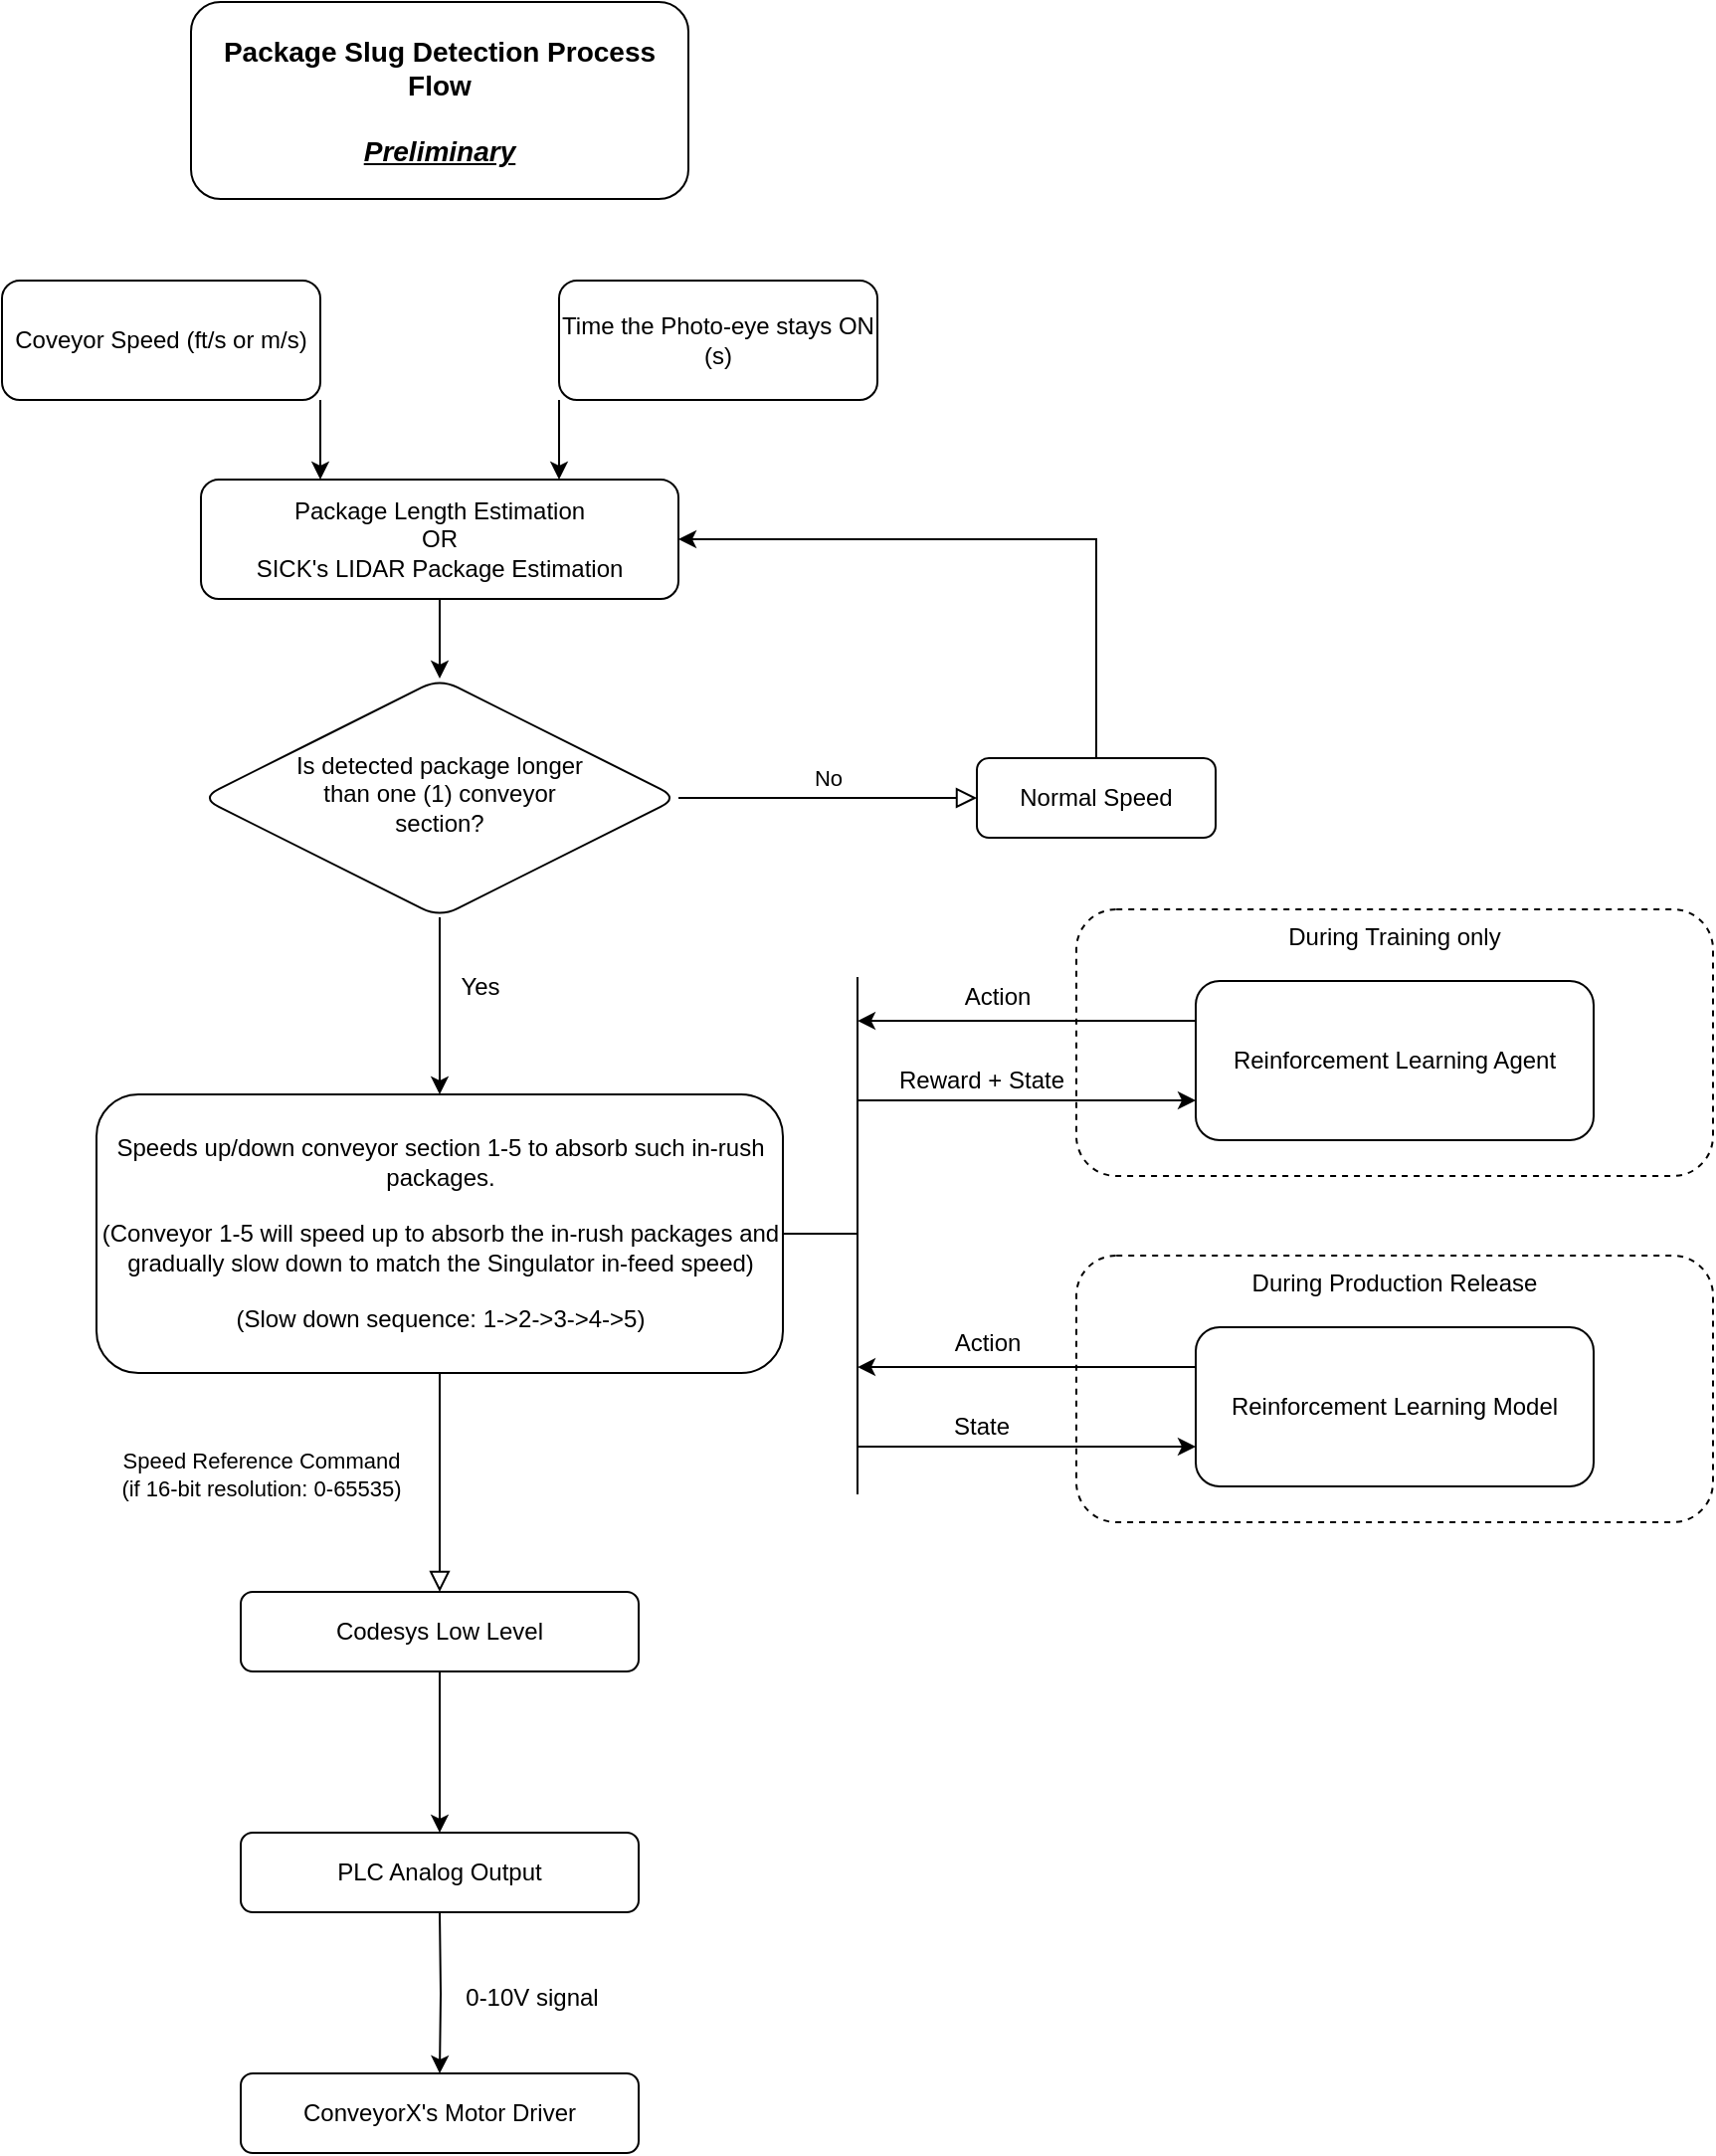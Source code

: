 <mxfile version="21.3.6" type="github">
  <diagram id="C5RBs43oDa-KdzZeNtuy" name="Page-1">
    <mxGraphModel dx="913" dy="1661" grid="1" gridSize="10" guides="1" tooltips="1" connect="1" arrows="1" fold="1" page="1" pageScale="1" pageWidth="827" pageHeight="1169" math="0" shadow="0">
      <root>
        <mxCell id="WIyWlLk6GJQsqaUBKTNV-0" />
        <mxCell id="WIyWlLk6GJQsqaUBKTNV-1" parent="WIyWlLk6GJQsqaUBKTNV-0" />
        <mxCell id="IPmdnVgpw8FMhHxxdNhb-17" value="During Training only" style="rounded=1;whiteSpace=wrap;html=1;dashed=1;labelPosition=center;verticalLabelPosition=middle;align=center;verticalAlign=top;" vertex="1" parent="WIyWlLk6GJQsqaUBKTNV-1">
          <mxGeometry x="540" y="436" width="320" height="134" as="geometry" />
        </mxCell>
        <mxCell id="WIyWlLk6GJQsqaUBKTNV-3" value="&lt;b&gt;&lt;font style=&quot;font-size: 14px;&quot;&gt;Package Slug Detection Process Flow&lt;br&gt;&lt;br&gt;&lt;/font&gt;&lt;/b&gt;&lt;div&gt;&lt;b&gt;&lt;font style=&quot;font-size: 14px;&quot;&gt;&lt;u&gt;&lt;i&gt;Preliminary&lt;/i&gt;&lt;/u&gt;&lt;/font&gt;&lt;/b&gt;&lt;/div&gt;" style="rounded=1;whiteSpace=wrap;html=1;fontSize=12;glass=0;strokeWidth=1;shadow=0;" parent="WIyWlLk6GJQsqaUBKTNV-1" vertex="1">
          <mxGeometry x="95" y="-20" width="250" height="99" as="geometry" />
        </mxCell>
        <mxCell id="WIyWlLk6GJQsqaUBKTNV-5" value="No" style="edgeStyle=orthogonalEdgeStyle;rounded=0;html=1;jettySize=auto;orthogonalLoop=1;fontSize=11;endArrow=block;endFill=0;endSize=8;strokeWidth=1;shadow=0;labelBackgroundColor=none;" parent="WIyWlLk6GJQsqaUBKTNV-1" source="WIyWlLk6GJQsqaUBKTNV-6" target="WIyWlLk6GJQsqaUBKTNV-7" edge="1">
          <mxGeometry y="10" relative="1" as="geometry">
            <mxPoint as="offset" />
          </mxGeometry>
        </mxCell>
        <mxCell id="IPmdnVgpw8FMhHxxdNhb-10" style="edgeStyle=orthogonalEdgeStyle;rounded=0;orthogonalLoop=1;jettySize=auto;html=1;entryX=0.5;entryY=0;entryDx=0;entryDy=0;" edge="1" parent="WIyWlLk6GJQsqaUBKTNV-1" source="WIyWlLk6GJQsqaUBKTNV-6" target="IPmdnVgpw8FMhHxxdNhb-13">
          <mxGeometry relative="1" as="geometry">
            <mxPoint x="220" y="510" as="targetPoint" />
          </mxGeometry>
        </mxCell>
        <mxCell id="WIyWlLk6GJQsqaUBKTNV-6" value="&lt;blockquote&gt;Is detected package longer than one (1) conveyor section?&lt;/blockquote&gt;" style="rhombus;whiteSpace=wrap;html=1;shadow=0;fontFamily=Helvetica;fontSize=12;align=center;strokeWidth=1;spacing=6;spacingTop=-4;rounded=1;" parent="WIyWlLk6GJQsqaUBKTNV-1" vertex="1">
          <mxGeometry x="100" y="320" width="240" height="120" as="geometry" />
        </mxCell>
        <mxCell id="IPmdnVgpw8FMhHxxdNhb-12" style="edgeStyle=orthogonalEdgeStyle;rounded=0;orthogonalLoop=1;jettySize=auto;html=1;entryX=1;entryY=0.5;entryDx=0;entryDy=0;" edge="1" parent="WIyWlLk6GJQsqaUBKTNV-1" source="WIyWlLk6GJQsqaUBKTNV-7" target="IPmdnVgpw8FMhHxxdNhb-6">
          <mxGeometry relative="1" as="geometry">
            <Array as="points">
              <mxPoint x="550" y="250" />
            </Array>
          </mxGeometry>
        </mxCell>
        <mxCell id="WIyWlLk6GJQsqaUBKTNV-7" value="Normal Speed" style="rounded=1;whiteSpace=wrap;html=1;fontSize=12;glass=0;strokeWidth=1;shadow=0;" parent="WIyWlLk6GJQsqaUBKTNV-1" vertex="1">
          <mxGeometry x="490" y="360" width="120" height="40" as="geometry" />
        </mxCell>
        <mxCell id="WIyWlLk6GJQsqaUBKTNV-8" value="Speed Reference Command &lt;br&gt;(if 16-bit resolution: 0-65535)" style="rounded=0;html=1;jettySize=auto;orthogonalLoop=1;fontSize=11;endArrow=block;endFill=0;endSize=8;strokeWidth=1;shadow=0;labelBackgroundColor=none;edgeStyle=orthogonalEdgeStyle;entryX=0.5;entryY=0;entryDx=0;entryDy=0;exitX=0.5;exitY=1;exitDx=0;exitDy=0;" parent="WIyWlLk6GJQsqaUBKTNV-1" source="IPmdnVgpw8FMhHxxdNhb-13" target="WIyWlLk6GJQsqaUBKTNV-11" edge="1">
          <mxGeometry x="-0.073" y="-90" relative="1" as="geometry">
            <mxPoint as="offset" />
            <mxPoint x="220" y="610" as="sourcePoint" />
            <mxPoint x="220" y="680" as="targetPoint" />
          </mxGeometry>
        </mxCell>
        <mxCell id="IPmdnVgpw8FMhHxxdNhb-37" style="edgeStyle=orthogonalEdgeStyle;rounded=0;orthogonalLoop=1;jettySize=auto;html=1;" edge="1" parent="WIyWlLk6GJQsqaUBKTNV-1" source="WIyWlLk6GJQsqaUBKTNV-11" target="IPmdnVgpw8FMhHxxdNhb-36">
          <mxGeometry relative="1" as="geometry" />
        </mxCell>
        <mxCell id="WIyWlLk6GJQsqaUBKTNV-11" value="Codesys Low Level" style="rounded=1;whiteSpace=wrap;html=1;fontSize=12;glass=0;strokeWidth=1;shadow=0;" parent="WIyWlLk6GJQsqaUBKTNV-1" vertex="1">
          <mxGeometry x="120" y="779" width="200" height="40" as="geometry" />
        </mxCell>
        <mxCell id="IPmdnVgpw8FMhHxxdNhb-8" style="edgeStyle=orthogonalEdgeStyle;rounded=0;orthogonalLoop=1;jettySize=auto;html=1;exitX=1;exitY=1;exitDx=0;exitDy=0;entryX=0.25;entryY=0;entryDx=0;entryDy=0;" edge="1" parent="WIyWlLk6GJQsqaUBKTNV-1" source="IPmdnVgpw8FMhHxxdNhb-1" target="IPmdnVgpw8FMhHxxdNhb-6">
          <mxGeometry relative="1" as="geometry" />
        </mxCell>
        <mxCell id="IPmdnVgpw8FMhHxxdNhb-1" value="Coveyor Speed (ft/s or m/s)" style="rounded=1;whiteSpace=wrap;html=1;fontSize=12;glass=0;strokeWidth=1;shadow=0;" vertex="1" parent="WIyWlLk6GJQsqaUBKTNV-1">
          <mxGeometry y="120" width="160" height="60" as="geometry" />
        </mxCell>
        <mxCell id="IPmdnVgpw8FMhHxxdNhb-7" style="edgeStyle=orthogonalEdgeStyle;rounded=0;orthogonalLoop=1;jettySize=auto;html=1;exitX=0;exitY=1;exitDx=0;exitDy=0;entryX=0.75;entryY=0;entryDx=0;entryDy=0;" edge="1" parent="WIyWlLk6GJQsqaUBKTNV-1" source="IPmdnVgpw8FMhHxxdNhb-2" target="IPmdnVgpw8FMhHxxdNhb-6">
          <mxGeometry relative="1" as="geometry" />
        </mxCell>
        <mxCell id="IPmdnVgpw8FMhHxxdNhb-2" value="Time the Photo-eye stays ON&lt;br&gt;(s)" style="rounded=1;whiteSpace=wrap;html=1;fontSize=12;glass=0;strokeWidth=1;shadow=0;" vertex="1" parent="WIyWlLk6GJQsqaUBKTNV-1">
          <mxGeometry x="280" y="120" width="160" height="60" as="geometry" />
        </mxCell>
        <mxCell id="IPmdnVgpw8FMhHxxdNhb-9" style="edgeStyle=orthogonalEdgeStyle;rounded=0;orthogonalLoop=1;jettySize=auto;html=1;exitX=0.5;exitY=1;exitDx=0;exitDy=0;" edge="1" parent="WIyWlLk6GJQsqaUBKTNV-1" source="IPmdnVgpw8FMhHxxdNhb-6" target="WIyWlLk6GJQsqaUBKTNV-6">
          <mxGeometry relative="1" as="geometry" />
        </mxCell>
        <mxCell id="IPmdnVgpw8FMhHxxdNhb-6" value="Package Length Estimation&lt;br&gt;OR&lt;br&gt;SICK&#39;s LIDAR Package Estimation" style="rounded=1;whiteSpace=wrap;html=1;fontSize=12;glass=0;strokeWidth=1;shadow=0;" vertex="1" parent="WIyWlLk6GJQsqaUBKTNV-1">
          <mxGeometry x="100" y="220" width="240" height="60" as="geometry" />
        </mxCell>
        <mxCell id="IPmdnVgpw8FMhHxxdNhb-11" value="Yes" style="text;html=1;align=center;verticalAlign=middle;resizable=0;points=[];autosize=1;strokeColor=none;fillColor=none;" vertex="1" parent="WIyWlLk6GJQsqaUBKTNV-1">
          <mxGeometry x="220" y="460" width="40" height="30" as="geometry" />
        </mxCell>
        <mxCell id="IPmdnVgpw8FMhHxxdNhb-13" value="Speeds up/down conveyor section 1-5 to absorb such in-rush packages.&lt;br&gt;&lt;br&gt;&lt;div&gt;(Conveyor 1-5 will speed up to absorb the in-rush packages and gradually slow down to match the Singulator in-feed speed)&lt;/div&gt;&lt;div&gt;&lt;br&gt;&lt;/div&gt;&lt;div&gt;(Slow down sequence: 1-&amp;gt;2-&amp;gt;3-&amp;gt;4-&amp;gt;5)&lt;br&gt;&lt;/div&gt;" style="rounded=1;whiteSpace=wrap;html=1;fontSize=12;glass=0;strokeWidth=1;shadow=0;" vertex="1" parent="WIyWlLk6GJQsqaUBKTNV-1">
          <mxGeometry x="47.5" y="529" width="345" height="140" as="geometry" />
        </mxCell>
        <mxCell id="IPmdnVgpw8FMhHxxdNhb-18" style="edgeStyle=orthogonalEdgeStyle;rounded=0;orthogonalLoop=1;jettySize=auto;html=1;exitX=0;exitY=0.25;exitDx=0;exitDy=0;" edge="1" parent="WIyWlLk6GJQsqaUBKTNV-1" source="IPmdnVgpw8FMhHxxdNhb-15">
          <mxGeometry relative="1" as="geometry">
            <mxPoint x="430" y="492.053" as="targetPoint" />
          </mxGeometry>
        </mxCell>
        <mxCell id="IPmdnVgpw8FMhHxxdNhb-20" style="edgeStyle=orthogonalEdgeStyle;rounded=0;orthogonalLoop=1;jettySize=auto;html=1;exitX=0;exitY=0.75;exitDx=0;exitDy=0;startArrow=classic;startFill=1;endArrow=none;endFill=0;" edge="1" parent="WIyWlLk6GJQsqaUBKTNV-1" source="IPmdnVgpw8FMhHxxdNhb-15">
          <mxGeometry relative="1" as="geometry">
            <mxPoint x="430" y="532.053" as="targetPoint" />
          </mxGeometry>
        </mxCell>
        <mxCell id="IPmdnVgpw8FMhHxxdNhb-15" value="Reinforcement Learning Agent" style="rounded=1;whiteSpace=wrap;html=1;fontSize=12;glass=0;strokeWidth=1;shadow=0;" vertex="1" parent="WIyWlLk6GJQsqaUBKTNV-1">
          <mxGeometry x="600" y="472" width="200" height="80" as="geometry" />
        </mxCell>
        <mxCell id="IPmdnVgpw8FMhHxxdNhb-19" value="&lt;div&gt;Action&lt;/div&gt;" style="text;html=1;align=center;verticalAlign=middle;resizable=0;points=[];autosize=1;strokeColor=none;fillColor=none;" vertex="1" parent="WIyWlLk6GJQsqaUBKTNV-1">
          <mxGeometry x="470" y="465" width="60" height="30" as="geometry" />
        </mxCell>
        <mxCell id="IPmdnVgpw8FMhHxxdNhb-21" value="Reward + State" style="text;html=1;align=center;verticalAlign=middle;resizable=0;points=[];autosize=1;strokeColor=none;fillColor=none;" vertex="1" parent="WIyWlLk6GJQsqaUBKTNV-1">
          <mxGeometry x="437" y="507" width="110" height="30" as="geometry" />
        </mxCell>
        <mxCell id="IPmdnVgpw8FMhHxxdNhb-28" value="During Production Release" style="rounded=1;whiteSpace=wrap;html=1;dashed=1;labelPosition=center;verticalLabelPosition=middle;align=center;verticalAlign=top;" vertex="1" parent="WIyWlLk6GJQsqaUBKTNV-1">
          <mxGeometry x="540" y="610" width="320" height="134" as="geometry" />
        </mxCell>
        <mxCell id="IPmdnVgpw8FMhHxxdNhb-29" style="edgeStyle=orthogonalEdgeStyle;rounded=0;orthogonalLoop=1;jettySize=auto;html=1;exitX=0;exitY=0.25;exitDx=0;exitDy=0;" edge="1" parent="WIyWlLk6GJQsqaUBKTNV-1" source="IPmdnVgpw8FMhHxxdNhb-31">
          <mxGeometry relative="1" as="geometry">
            <mxPoint x="430" y="666.053" as="targetPoint" />
          </mxGeometry>
        </mxCell>
        <mxCell id="IPmdnVgpw8FMhHxxdNhb-30" style="edgeStyle=orthogonalEdgeStyle;rounded=0;orthogonalLoop=1;jettySize=auto;html=1;exitX=0;exitY=0.75;exitDx=0;exitDy=0;startArrow=classic;startFill=1;endArrow=none;endFill=0;" edge="1" parent="WIyWlLk6GJQsqaUBKTNV-1" source="IPmdnVgpw8FMhHxxdNhb-31">
          <mxGeometry relative="1" as="geometry">
            <mxPoint x="430" y="706.053" as="targetPoint" />
          </mxGeometry>
        </mxCell>
        <mxCell id="IPmdnVgpw8FMhHxxdNhb-31" value="Reinforcement Learning Model" style="rounded=1;whiteSpace=wrap;html=1;fontSize=12;glass=0;strokeWidth=1;shadow=0;" vertex="1" parent="WIyWlLk6GJQsqaUBKTNV-1">
          <mxGeometry x="600" y="646" width="200" height="80" as="geometry" />
        </mxCell>
        <mxCell id="IPmdnVgpw8FMhHxxdNhb-32" value="&lt;div&gt;Action&lt;/div&gt;" style="text;html=1;align=center;verticalAlign=middle;resizable=0;points=[];autosize=1;strokeColor=none;fillColor=none;" vertex="1" parent="WIyWlLk6GJQsqaUBKTNV-1">
          <mxGeometry x="465" y="639" width="60" height="30" as="geometry" />
        </mxCell>
        <mxCell id="IPmdnVgpw8FMhHxxdNhb-33" value="State" style="text;html=1;align=center;verticalAlign=middle;resizable=0;points=[];autosize=1;strokeColor=none;fillColor=none;" vertex="1" parent="WIyWlLk6GJQsqaUBKTNV-1">
          <mxGeometry x="467" y="681" width="50" height="30" as="geometry" />
        </mxCell>
        <mxCell id="IPmdnVgpw8FMhHxxdNhb-34" value="" style="endArrow=none;html=1;rounded=0;" edge="1" parent="WIyWlLk6GJQsqaUBKTNV-1">
          <mxGeometry width="50" height="50" relative="1" as="geometry">
            <mxPoint x="430" y="730" as="sourcePoint" />
            <mxPoint x="430" y="470" as="targetPoint" />
          </mxGeometry>
        </mxCell>
        <mxCell id="IPmdnVgpw8FMhHxxdNhb-35" value="" style="endArrow=none;html=1;rounded=0;exitX=1;exitY=0.5;exitDx=0;exitDy=0;" edge="1" parent="WIyWlLk6GJQsqaUBKTNV-1" source="IPmdnVgpw8FMhHxxdNhb-13">
          <mxGeometry width="50" height="50" relative="1" as="geometry">
            <mxPoint x="410" y="610" as="sourcePoint" />
            <mxPoint x="430" y="599" as="targetPoint" />
          </mxGeometry>
        </mxCell>
        <mxCell id="IPmdnVgpw8FMhHxxdNhb-36" value="PLC Analog Output" style="rounded=1;whiteSpace=wrap;html=1;fontSize=12;glass=0;strokeWidth=1;shadow=0;" vertex="1" parent="WIyWlLk6GJQsqaUBKTNV-1">
          <mxGeometry x="120" y="900" width="200" height="40" as="geometry" />
        </mxCell>
        <mxCell id="IPmdnVgpw8FMhHxxdNhb-38" style="edgeStyle=orthogonalEdgeStyle;rounded=0;orthogonalLoop=1;jettySize=auto;html=1;" edge="1" parent="WIyWlLk6GJQsqaUBKTNV-1" target="IPmdnVgpw8FMhHxxdNhb-39">
          <mxGeometry relative="1" as="geometry">
            <mxPoint x="220" y="940" as="sourcePoint" />
          </mxGeometry>
        </mxCell>
        <mxCell id="IPmdnVgpw8FMhHxxdNhb-39" value="ConveyorX&#39;s Motor Driver" style="rounded=1;whiteSpace=wrap;html=1;fontSize=12;glass=0;strokeWidth=1;shadow=0;" vertex="1" parent="WIyWlLk6GJQsqaUBKTNV-1">
          <mxGeometry x="120" y="1021" width="200" height="40" as="geometry" />
        </mxCell>
        <mxCell id="IPmdnVgpw8FMhHxxdNhb-40" value="0-10V signal" style="text;html=1;align=center;verticalAlign=middle;resizable=0;points=[];autosize=1;strokeColor=none;fillColor=none;" vertex="1" parent="WIyWlLk6GJQsqaUBKTNV-1">
          <mxGeometry x="221" y="968" width="90" height="30" as="geometry" />
        </mxCell>
      </root>
    </mxGraphModel>
  </diagram>
</mxfile>
